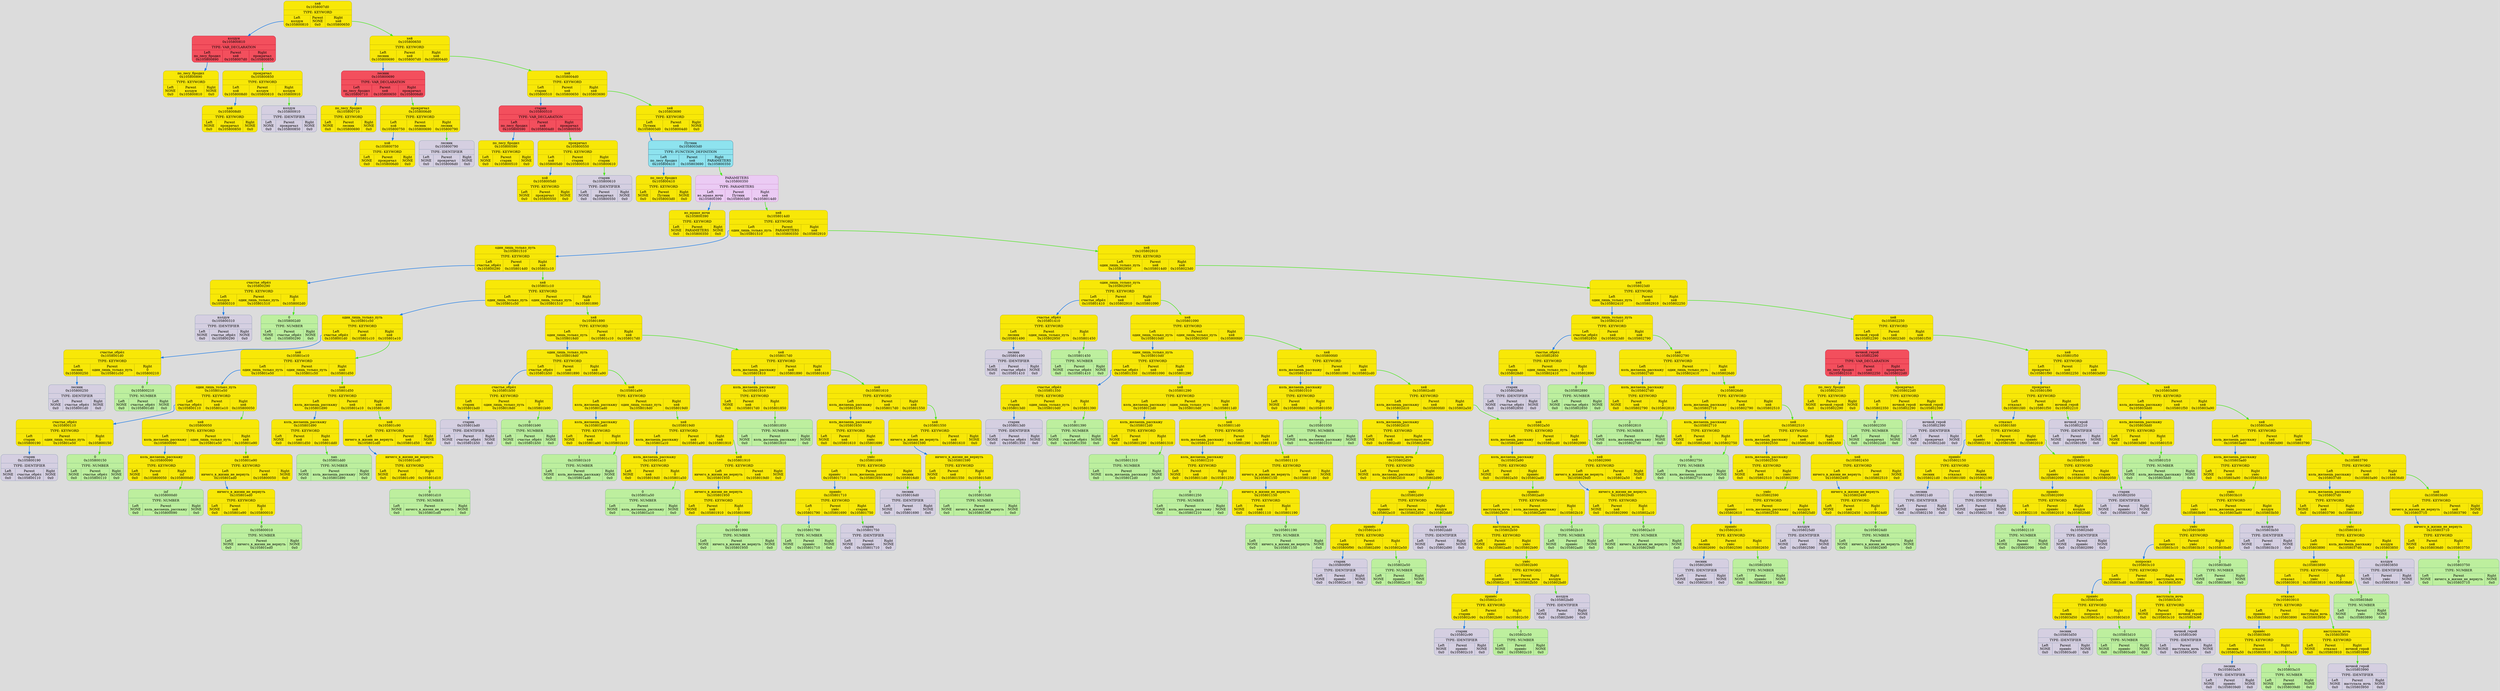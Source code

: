 digraph {
	fontname = "UbuntuMono";
	bgcolor = "#DCDCDC";

	node0x1058007d0 [ shape = Mrecord; style = filled; fillcolor = "#F8E807"; color = "#B6AA05"; fontcolor = "#000000"; label = " { хей\n0x1058007d0 | TYPE: KEYWORD| { <left> Left\nколдун\n0x105800810 | Parent\nNONE\n0x0 | <right> Right\nхей\n0x105800650 } } "; ];
	node0x1058007d0:<left> -> node0x105800810 [ style = "bold"; color = "#187AE8"; label = ""; ];
	node0x105800810 [ shape = Mrecord; style = filled; fillcolor = "#F34F5D"; color = "#BD132F"; fontcolor = "#000000"; label = " { колдун\n0x105800810 | TYPE: VAR_DECLARATION| { <left> Left\nпо_лесу_бродил\n0x105800890 | Parent\nхей\n0x1058007d0 | <right> Right\nпрокричал\n0x105800850 } } "; ];
	node0x105800810:<left> -> node0x105800890 [ style = "bold"; color = "#187AE8"; label = ""; ];
	node0x105800890 [ shape = Mrecord; style = filled; fillcolor = "#F8E807"; color = "#B6AA05"; fontcolor = "#000000"; label = " { по_лесу_бродил\n0x105800890 | TYPE: KEYWORD| { <left> Left\nNONE\n0x0 | Parent\nколдун\n0x105800810 | <right> Right\nNONE\n0x0 } } "; ];
	node0x105800850 [ shape = Mrecord; style = filled; fillcolor = "#F8E807"; color = "#B6AA05"; fontcolor = "#000000"; label = " { прокричал\n0x105800850 | TYPE: KEYWORD| { <left> Left\nхой\n0x1058008d0 | Parent\nколдун\n0x105800810 | <right> Right\nколдун\n0x105800910 } } "; ];
	node0x105800850:<left> -> node0x1058008d0 [ style = "bold"; color = "#187AE8"; label = ""; ];
	node0x1058008d0 [ shape = Mrecord; style = filled; fillcolor = "#F8E807"; color = "#B6AA05"; fontcolor = "#000000"; label = " { хой\n0x1058008d0 | TYPE: KEYWORD| { <left> Left\nNONE\n0x0 | Parent\nпрокричал\n0x105800850 | <right> Right\nNONE\n0x0 } } "; ];
	node0x105800910 [ shape = Mrecord; style = filled; fillcolor = "#D5CFE1"; color = "#8797b2"; fontcolor = "#000000"; label = " { колдун\n0x105800910 | TYPE: IDENTIFIER| { <left> Left\nNONE\n0x0 | Parent\nпрокричал\n0x105800850 | <right> Right\nNONE\n0x0 } } "; ];
	node0x105800850:<right> -> node0x105800910 [ style = "bold"; color = "#48E818"; label = ""; ];
	node0x105800810:<right> -> node0x105800850 [ style = "bold"; color = "#48E818"; label = ""; ];
	node0x105800650 [ shape = Mrecord; style = filled; fillcolor = "#F8E807"; color = "#B6AA05"; fontcolor = "#000000"; label = " { хей\n0x105800650 | TYPE: KEYWORD| { <left> Left\nлесник\n0x105800690 | Parent\nхей\n0x1058007d0 | <right> Right\nхей\n0x1058004d0 } } "; ];
	node0x105800650:<left> -> node0x105800690 [ style = "bold"; color = "#187AE8"; label = ""; ];
	node0x105800690 [ shape = Mrecord; style = filled; fillcolor = "#F34F5D"; color = "#BD132F"; fontcolor = "#000000"; label = " { лесник\n0x105800690 | TYPE: VAR_DECLARATION| { <left> Left\nпо_лесу_бродил\n0x105800710 | Parent\nхей\n0x105800650 | <right> Right\nпрокричал\n0x1058006d0 } } "; ];
	node0x105800690:<left> -> node0x105800710 [ style = "bold"; color = "#187AE8"; label = ""; ];
	node0x105800710 [ shape = Mrecord; style = filled; fillcolor = "#F8E807"; color = "#B6AA05"; fontcolor = "#000000"; label = " { по_лесу_бродил\n0x105800710 | TYPE: KEYWORD| { <left> Left\nNONE\n0x0 | Parent\nлесник\n0x105800690 | <right> Right\nNONE\n0x0 } } "; ];
	node0x1058006d0 [ shape = Mrecord; style = filled; fillcolor = "#F8E807"; color = "#B6AA05"; fontcolor = "#000000"; label = " { прокричал\n0x1058006d0 | TYPE: KEYWORD| { <left> Left\nхой\n0x105800750 | Parent\nлесник\n0x105800690 | <right> Right\nлесник\n0x105800790 } } "; ];
	node0x1058006d0:<left> -> node0x105800750 [ style = "bold"; color = "#187AE8"; label = ""; ];
	node0x105800750 [ shape = Mrecord; style = filled; fillcolor = "#F8E807"; color = "#B6AA05"; fontcolor = "#000000"; label = " { хой\n0x105800750 | TYPE: KEYWORD| { <left> Left\nNONE\n0x0 | Parent\nпрокричал\n0x1058006d0 | <right> Right\nNONE\n0x0 } } "; ];
	node0x105800790 [ shape = Mrecord; style = filled; fillcolor = "#D5CFE1"; color = "#8797b2"; fontcolor = "#000000"; label = " { лесник\n0x105800790 | TYPE: IDENTIFIER| { <left> Left\nNONE\n0x0 | Parent\nпрокричал\n0x1058006d0 | <right> Right\nNONE\n0x0 } } "; ];
	node0x1058006d0:<right> -> node0x105800790 [ style = "bold"; color = "#48E818"; label = ""; ];
	node0x105800690:<right> -> node0x1058006d0 [ style = "bold"; color = "#48E818"; label = ""; ];
	node0x1058004d0 [ shape = Mrecord; style = filled; fillcolor = "#F8E807"; color = "#B6AA05"; fontcolor = "#000000"; label = " { хей\n0x1058004d0 | TYPE: KEYWORD| { <left> Left\nстарик\n0x105800510 | Parent\nхей\n0x105800650 | <right> Right\nхей\n0x105803690 } } "; ];
	node0x1058004d0:<left> -> node0x105800510 [ style = "bold"; color = "#187AE8"; label = ""; ];
	node0x105800510 [ shape = Mrecord; style = filled; fillcolor = "#F34F5D"; color = "#BD132F"; fontcolor = "#000000"; label = " { старик\n0x105800510 | TYPE: VAR_DECLARATION| { <left> Left\nпо_лесу_бродил\n0x105800590 | Parent\nхей\n0x1058004d0 | <right> Right\nпрокричал\n0x105800550 } } "; ];
	node0x105800510:<left> -> node0x105800590 [ style = "bold"; color = "#187AE8"; label = ""; ];
	node0x105800590 [ shape = Mrecord; style = filled; fillcolor = "#F8E807"; color = "#B6AA05"; fontcolor = "#000000"; label = " { по_лесу_бродил\n0x105800590 | TYPE: KEYWORD| { <left> Left\nNONE\n0x0 | Parent\nстарик\n0x105800510 | <right> Right\nNONE\n0x0 } } "; ];
	node0x105800550 [ shape = Mrecord; style = filled; fillcolor = "#F8E807"; color = "#B6AA05"; fontcolor = "#000000"; label = " { прокричал\n0x105800550 | TYPE: KEYWORD| { <left> Left\nхой\n0x1058005d0 | Parent\nстарик\n0x105800510 | <right> Right\nстарик\n0x105800610 } } "; ];
	node0x105800550:<left> -> node0x1058005d0 [ style = "bold"; color = "#187AE8"; label = ""; ];
	node0x1058005d0 [ shape = Mrecord; style = filled; fillcolor = "#F8E807"; color = "#B6AA05"; fontcolor = "#000000"; label = " { хой\n0x1058005d0 | TYPE: KEYWORD| { <left> Left\nNONE\n0x0 | Parent\nпрокричал\n0x105800550 | <right> Right\nNONE\n0x0 } } "; ];
	node0x105800610 [ shape = Mrecord; style = filled; fillcolor = "#D5CFE1"; color = "#8797b2"; fontcolor = "#000000"; label = " { старик\n0x105800610 | TYPE: IDENTIFIER| { <left> Left\nNONE\n0x0 | Parent\nпрокричал\n0x105800550 | <right> Right\nNONE\n0x0 } } "; ];
	node0x105800550:<right> -> node0x105800610 [ style = "bold"; color = "#48E818"; label = ""; ];
	node0x105800510:<right> -> node0x105800550 [ style = "bold"; color = "#48E818"; label = ""; ];
	node0x105803690 [ shape = Mrecord; style = filled; fillcolor = "#F8E807"; color = "#B6AA05"; fontcolor = "#000000"; label = " { хей\n0x105803690 | TYPE: KEYWORD| { <left> Left\nПутник\n0x1058003d0 | Parent\nхей\n0x1058004d0 | <right> Right\nNONE\n0x0 } } "; ];
	node0x105803690:<left> -> node0x1058003d0 [ style = "bold"; color = "#187AE8"; label = ""; ];
	node0x1058003d0 [ shape = Mrecord; style = filled; fillcolor = "#8EE3EF"; color = "#37718E"; fontcolor = "#000000"; label = " { Путник\n0x1058003d0 | TYPE: FUNCTION_DEFINITION| { <left> Left\nпо_лесу_бродил\n0x105800410 | Parent\nхей\n0x105803690 | <right> Right\nPARAMETERS\n0x105800350 } } "; ];
	node0x1058003d0:<left> -> node0x105800410 [ style = "bold"; color = "#187AE8"; label = ""; ];
	node0x105800410 [ shape = Mrecord; style = filled; fillcolor = "#F8E807"; color = "#B6AA05"; fontcolor = "#000000"; label = " { по_лесу_бродил\n0x105800410 | TYPE: KEYWORD| { <left> Left\nNONE\n0x0 | Parent\nПутник\n0x1058003d0 | <right> Right\nNONE\n0x0 } } "; ];
	node0x105800350 [ shape = Mrecord; style = filled; fillcolor = "#EBCBF4"; color = "#C986C3"; fontcolor = "#000000"; label = " { PARAMETERS\n0x105800350 | TYPE: PARAMETERS| { <left> Left\nво_мраке_ночи\n0x105800390 | Parent\nПутник\n0x1058003d0 | <right> Right\nхей\n0x1058014d0 } } "; ];
	node0x105800350:<left> -> node0x105800390 [ style = "bold"; color = "#187AE8"; label = ""; ];
	node0x105800390 [ shape = Mrecord; style = filled; fillcolor = "#F8E807"; color = "#B6AA05"; fontcolor = "#000000"; label = " { во_мраке_ночи\n0x105800390 | TYPE: KEYWORD| { <left> Left\nNONE\n0x0 | Parent\nPARAMETERS\n0x105800350 | <right> Right\nNONE\n0x0 } } "; ];
	node0x1058014d0 [ shape = Mrecord; style = filled; fillcolor = "#F8E807"; color = "#B6AA05"; fontcolor = "#000000"; label = " { хей\n0x1058014d0 | TYPE: KEYWORD| { <left> Left\nодин_лишь_только_путь\n0x105801510 | Parent\nPARAMETERS\n0x105800350 | <right> Right\nхей\n0x105802910 } } "; ];
	node0x1058014d0:<left> -> node0x105801510 [ style = "bold"; color = "#187AE8"; label = ""; ];
	node0x105801510 [ shape = Mrecord; style = filled; fillcolor = "#F8E807"; color = "#B6AA05"; fontcolor = "#000000"; label = " { один_лишь_только_путь\n0x105801510 | TYPE: KEYWORD| { <left> Left\nсчастье_обрёл\n0x105800290 | Parent\nхей\n0x1058014d0 | <right> Right\nхей\n0x105801c10 } } "; ];
	node0x105801510:<left> -> node0x105800290 [ style = "bold"; color = "#187AE8"; label = ""; ];
	node0x105800290 [ shape = Mrecord; style = filled; fillcolor = "#F8E807"; color = "#B6AA05"; fontcolor = "#000000"; label = " { счастье_обрёл\n0x105800290 | TYPE: KEYWORD| { <left> Left\nколдун\n0x105800310 | Parent\nодин_лишь_только_путь\n0x105801510 | <right> Right\n0\n0x1058002d0 } } "; ];
	node0x105800290:<left> -> node0x105800310 [ style = "bold"; color = "#187AE8"; label = ""; ];
	node0x105800310 [ shape = Mrecord; style = filled; fillcolor = "#D5CFE1"; color = "#8797b2"; fontcolor = "#000000"; label = " { колдун\n0x105800310 | TYPE: IDENTIFIER| { <left> Left\nNONE\n0x0 | Parent\nсчастье_обрёл\n0x105800290 | <right> Right\nNONE\n0x0 } } "; ];
	node0x1058002d0 [ shape = Mrecord; style = filled; fillcolor = "#BDEF9E"; color = "#74AF80"; fontcolor = "#000000"; label = " { 0\n0x1058002d0 | TYPE: NUMBER| { <left> Left\nNONE\n0x0 | Parent\nсчастье_обрёл\n0x105800290 | <right> Right\nNONE\n0x0 } } "; ];
	node0x105800290:<right> -> node0x1058002d0 [ style = "bold"; color = "#48E818"; label = ""; ];
	node0x105801c10 [ shape = Mrecord; style = filled; fillcolor = "#F8E807"; color = "#B6AA05"; fontcolor = "#000000"; label = " { хей\n0x105801c10 | TYPE: KEYWORD| { <left> Left\nодин_лишь_только_путь\n0x105801c50 | Parent\nодин_лишь_только_путь\n0x105801510 | <right> Right\nхей\n0x105801890 } } "; ];
	node0x105801c10:<left> -> node0x105801c50 [ style = "bold"; color = "#187AE8"; label = ""; ];
	node0x105801c50 [ shape = Mrecord; style = filled; fillcolor = "#F8E807"; color = "#B6AA05"; fontcolor = "#000000"; label = " { один_лишь_только_путь\n0x105801c50 | TYPE: KEYWORD| { <left> Left\nсчастье_обрёл\n0x1058001d0 | Parent\nхей\n0x105801c10 | <right> Right\nхей\n0x105801e10 } } "; ];
	node0x105801c50:<left> -> node0x1058001d0 [ style = "bold"; color = "#187AE8"; label = ""; ];
	node0x1058001d0 [ shape = Mrecord; style = filled; fillcolor = "#F8E807"; color = "#B6AA05"; fontcolor = "#000000"; label = " { счастье_обрёл\n0x1058001d0 | TYPE: KEYWORD| { <left> Left\nлесник\n0x105800250 | Parent\nодин_лишь_только_путь\n0x105801c50 | <right> Right\n0\n0x105800210 } } "; ];
	node0x1058001d0:<left> -> node0x105800250 [ style = "bold"; color = "#187AE8"; label = ""; ];
	node0x105800250 [ shape = Mrecord; style = filled; fillcolor = "#D5CFE1"; color = "#8797b2"; fontcolor = "#000000"; label = " { лесник\n0x105800250 | TYPE: IDENTIFIER| { <left> Left\nNONE\n0x0 | Parent\nсчастье_обрёл\n0x1058001d0 | <right> Right\nNONE\n0x0 } } "; ];
	node0x105800210 [ shape = Mrecord; style = filled; fillcolor = "#BDEF9E"; color = "#74AF80"; fontcolor = "#000000"; label = " { 0\n0x105800210 | TYPE: NUMBER| { <left> Left\nNONE\n0x0 | Parent\nсчастье_обрёл\n0x1058001d0 | <right> Right\nNONE\n0x0 } } "; ];
	node0x1058001d0:<right> -> node0x105800210 [ style = "bold"; color = "#48E818"; label = ""; ];
	node0x105801e10 [ shape = Mrecord; style = filled; fillcolor = "#F8E807"; color = "#B6AA05"; fontcolor = "#000000"; label = " { хей\n0x105801e10 | TYPE: KEYWORD| { <left> Left\nодин_лишь_только_путь\n0x105801e50 | Parent\nодин_лишь_только_путь\n0x105801c50 | <right> Right\nхей\n0x105801d50 } } "; ];
	node0x105801e10:<left> -> node0x105801e50 [ style = "bold"; color = "#187AE8"; label = ""; ];
	node0x105801e50 [ shape = Mrecord; style = filled; fillcolor = "#F8E807"; color = "#B6AA05"; fontcolor = "#000000"; label = " { один_лишь_только_путь\n0x105801e50 | TYPE: KEYWORD| { <left> Left\nсчастье_обрёл\n0x105800110 | Parent\nхей\n0x105801e10 | <right> Right\nхей\n0x105800050 } } "; ];
	node0x105801e50:<left> -> node0x105800110 [ style = "bold"; color = "#187AE8"; label = ""; ];
	node0x105800110 [ shape = Mrecord; style = filled; fillcolor = "#F8E807"; color = "#B6AA05"; fontcolor = "#000000"; label = " { счастье_обрёл\n0x105800110 | TYPE: KEYWORD| { <left> Left\nстарик\n0x105800190 | Parent\nодин_лишь_только_путь\n0x105801e50 | <right> Right\n0\n0x105800150 } } "; ];
	node0x105800110:<left> -> node0x105800190 [ style = "bold"; color = "#187AE8"; label = ""; ];
	node0x105800190 [ shape = Mrecord; style = filled; fillcolor = "#D5CFE1"; color = "#8797b2"; fontcolor = "#000000"; label = " { старик\n0x105800190 | TYPE: IDENTIFIER| { <left> Left\nNONE\n0x0 | Parent\nсчастье_обрёл\n0x105800110 | <right> Right\nNONE\n0x0 } } "; ];
	node0x105800150 [ shape = Mrecord; style = filled; fillcolor = "#BDEF9E"; color = "#74AF80"; fontcolor = "#000000"; label = " { 0\n0x105800150 | TYPE: NUMBER| { <left> Left\nNONE\n0x0 | Parent\nсчастье_обрёл\n0x105800110 | <right> Right\nNONE\n0x0 } } "; ];
	node0x105800110:<right> -> node0x105800150 [ style = "bold"; color = "#48E818"; label = ""; ];
	node0x105800050 [ shape = Mrecord; style = filled; fillcolor = "#F8E807"; color = "#B6AA05"; fontcolor = "#000000"; label = " { хей\n0x105800050 | TYPE: KEYWORD| { <left> Left\nколь_желаешь_расскажу\n0x105800090 | Parent\nодин_лишь_только_путь\n0x105801e50 | <right> Right\nхей\n0x105801e90 } } "; ];
	node0x105800050:<left> -> node0x105800090 [ style = "bold"; color = "#187AE8"; label = ""; ];
	node0x105800090 [ shape = Mrecord; style = filled; fillcolor = "#F8E807"; color = "#B6AA05"; fontcolor = "#000000"; label = " { коль_желаешь_расскажу\n0x105800090 | TYPE: KEYWORD| { <left> Left\nNONE\n0x0 | Parent\nхей\n0x105800050 | <right> Right\ninf\n0x1058000d0 } } "; ];
	node0x1058000d0 [ shape = Mrecord; style = filled; fillcolor = "#BDEF9E"; color = "#74AF80"; fontcolor = "#000000"; label = " { inf\n0x1058000d0 | TYPE: NUMBER| { <left> Left\nNONE\n0x0 | Parent\nколь_желаешь_расскажу\n0x105800090 | <right> Right\nNONE\n0x0 } } "; ];
	node0x105800090:<right> -> node0x1058000d0 [ style = "bold"; color = "#48E818"; label = ""; ];
	node0x105801e90 [ shape = Mrecord; style = filled; fillcolor = "#F8E807"; color = "#B6AA05"; fontcolor = "#000000"; label = " { хей\n0x105801e90 | TYPE: KEYWORD| { <left> Left\nничего_в_жизни_не_вернуть\n0x105801ed0 | Parent\nхей\n0x105800050 | <right> Right\nNONE\n0x0 } } "; ];
	node0x105801e90:<left> -> node0x105801ed0 [ style = "bold"; color = "#187AE8"; label = ""; ];
	node0x105801ed0 [ shape = Mrecord; style = filled; fillcolor = "#F8E807"; color = "#B6AA05"; fontcolor = "#000000"; label = " { ничего_в_жизни_не_вернуть\n0x105801ed0 | TYPE: KEYWORD| { <left> Left\nNONE\n0x0 | Parent\nхей\n0x105801e90 | <right> Right\n0\n0x105800010 } } "; ];
	node0x105800010 [ shape = Mrecord; style = filled; fillcolor = "#BDEF9E"; color = "#74AF80"; fontcolor = "#000000"; label = " { 0\n0x105800010 | TYPE: NUMBER| { <left> Left\nNONE\n0x0 | Parent\nничего_в_жизни_не_вернуть\n0x105801ed0 | <right> Right\nNONE\n0x0 } } "; ];
	node0x105801ed0:<right> -> node0x105800010 [ style = "bold"; color = "#48E818"; label = ""; ];
	node0x105800050:<right> -> node0x105801e90 [ style = "bold"; color = "#48E818"; label = ""; ];
	node0x105801e50:<right> -> node0x105800050 [ style = "bold"; color = "#48E818"; label = ""; ];
	node0x105801d50 [ shape = Mrecord; style = filled; fillcolor = "#F8E807"; color = "#B6AA05"; fontcolor = "#000000"; label = " { хей\n0x105801d50 | TYPE: KEYWORD| { <left> Left\nколь_желаешь_расскажу\n0x105801d90 | Parent\nхей\n0x105801e10 | <right> Right\nхей\n0x105801c90 } } "; ];
	node0x105801d50:<left> -> node0x105801d90 [ style = "bold"; color = "#187AE8"; label = ""; ];
	node0x105801d90 [ shape = Mrecord; style = filled; fillcolor = "#F8E807"; color = "#B6AA05"; fontcolor = "#000000"; label = " { коль_желаешь_расскажу\n0x105801d90 | TYPE: KEYWORD| { <left> Left\nNONE\n0x0 | Parent\nхей\n0x105801d50 | <right> Right\nnan\n0x105801dd0 } } "; ];
	node0x105801dd0 [ shape = Mrecord; style = filled; fillcolor = "#BDEF9E"; color = "#74AF80"; fontcolor = "#000000"; label = " { nan\n0x105801dd0 | TYPE: NUMBER| { <left> Left\nNONE\n0x0 | Parent\nколь_желаешь_расскажу\n0x105801d90 | <right> Right\nNONE\n0x0 } } "; ];
	node0x105801d90:<right> -> node0x105801dd0 [ style = "bold"; color = "#48E818"; label = ""; ];
	node0x105801c90 [ shape = Mrecord; style = filled; fillcolor = "#F8E807"; color = "#B6AA05"; fontcolor = "#000000"; label = " { хей\n0x105801c90 | TYPE: KEYWORD| { <left> Left\nничего_в_жизни_не_вернуть\n0x105801cd0 | Parent\nхей\n0x105801d50 | <right> Right\nNONE\n0x0 } } "; ];
	node0x105801c90:<left> -> node0x105801cd0 [ style = "bold"; color = "#187AE8"; label = ""; ];
	node0x105801cd0 [ shape = Mrecord; style = filled; fillcolor = "#F8E807"; color = "#B6AA05"; fontcolor = "#000000"; label = " { ничего_в_жизни_не_вернуть\n0x105801cd0 | TYPE: KEYWORD| { <left> Left\nNONE\n0x0 | Parent\nхей\n0x105801c90 | <right> Right\n0\n0x105801d10 } } "; ];
	node0x105801d10 [ shape = Mrecord; style = filled; fillcolor = "#BDEF9E"; color = "#74AF80"; fontcolor = "#000000"; label = " { 0\n0x105801d10 | TYPE: NUMBER| { <left> Left\nNONE\n0x0 | Parent\nничего_в_жизни_не_вернуть\n0x105801cd0 | <right> Right\nNONE\n0x0 } } "; ];
	node0x105801cd0:<right> -> node0x105801d10 [ style = "bold"; color = "#48E818"; label = ""; ];
	node0x105801d50:<right> -> node0x105801c90 [ style = "bold"; color = "#48E818"; label = ""; ];
	node0x105801e10:<right> -> node0x105801d50 [ style = "bold"; color = "#48E818"; label = ""; ];
	node0x105801c50:<right> -> node0x105801e10 [ style = "bold"; color = "#48E818"; label = ""; ];
	node0x105801890 [ shape = Mrecord; style = filled; fillcolor = "#F8E807"; color = "#B6AA05"; fontcolor = "#000000"; label = " { хей\n0x105801890 | TYPE: KEYWORD| { <left> Left\nодин_лишь_только_путь\n0x1058018d0 | Parent\nхей\n0x105801c10 | <right> Right\nхей\n0x1058017d0 } } "; ];
	node0x105801890:<left> -> node0x1058018d0 [ style = "bold"; color = "#187AE8"; label = ""; ];
	node0x1058018d0 [ shape = Mrecord; style = filled; fillcolor = "#F8E807"; color = "#B6AA05"; fontcolor = "#000000"; label = " { один_лишь_только_путь\n0x1058018d0 | TYPE: KEYWORD| { <left> Left\nсчастье_обрёл\n0x105801b50 | Parent\nхей\n0x105801890 | <right> Right\nхей\n0x105801a90 } } "; ];
	node0x1058018d0:<left> -> node0x105801b50 [ style = "bold"; color = "#187AE8"; label = ""; ];
	node0x105801b50 [ shape = Mrecord; style = filled; fillcolor = "#F8E807"; color = "#B6AA05"; fontcolor = "#000000"; label = " { счастье_обрёл\n0x105801b50 | TYPE: KEYWORD| { <left> Left\nстарик\n0x105801bd0 | Parent\nодин_лишь_только_путь\n0x1058018d0 | <right> Right\n0\n0x105801b90 } } "; ];
	node0x105801b50:<left> -> node0x105801bd0 [ style = "bold"; color = "#187AE8"; label = ""; ];
	node0x105801bd0 [ shape = Mrecord; style = filled; fillcolor = "#D5CFE1"; color = "#8797b2"; fontcolor = "#000000"; label = " { старик\n0x105801bd0 | TYPE: IDENTIFIER| { <left> Left\nNONE\n0x0 | Parent\nсчастье_обрёл\n0x105801b50 | <right> Right\nNONE\n0x0 } } "; ];
	node0x105801b90 [ shape = Mrecord; style = filled; fillcolor = "#BDEF9E"; color = "#74AF80"; fontcolor = "#000000"; label = " { 0\n0x105801b90 | TYPE: NUMBER| { <left> Left\nNONE\n0x0 | Parent\nсчастье_обрёл\n0x105801b50 | <right> Right\nNONE\n0x0 } } "; ];
	node0x105801b50:<right> -> node0x105801b90 [ style = "bold"; color = "#48E818"; label = ""; ];
	node0x105801a90 [ shape = Mrecord; style = filled; fillcolor = "#F8E807"; color = "#B6AA05"; fontcolor = "#000000"; label = " { хей\n0x105801a90 | TYPE: KEYWORD| { <left> Left\nколь_желаешь_расскажу\n0x105801ad0 | Parent\nодин_лишь_только_путь\n0x1058018d0 | <right> Right\nхей\n0x1058019d0 } } "; ];
	node0x105801a90:<left> -> node0x105801ad0 [ style = "bold"; color = "#187AE8"; label = ""; ];
	node0x105801ad0 [ shape = Mrecord; style = filled; fillcolor = "#F8E807"; color = "#B6AA05"; fontcolor = "#000000"; label = " { коль_желаешь_расскажу\n0x105801ad0 | TYPE: KEYWORD| { <left> Left\nNONE\n0x0 | Parent\nхей\n0x105801a90 | <right> Right\n1\n0x105801b10 } } "; ];
	node0x105801b10 [ shape = Mrecord; style = filled; fillcolor = "#BDEF9E"; color = "#74AF80"; fontcolor = "#000000"; label = " { 1\n0x105801b10 | TYPE: NUMBER| { <left> Left\nNONE\n0x0 | Parent\nколь_желаешь_расскажу\n0x105801ad0 | <right> Right\nNONE\n0x0 } } "; ];
	node0x105801ad0:<right> -> node0x105801b10 [ style = "bold"; color = "#48E818"; label = ""; ];
	node0x1058019d0 [ shape = Mrecord; style = filled; fillcolor = "#F8E807"; color = "#B6AA05"; fontcolor = "#000000"; label = " { хей\n0x1058019d0 | TYPE: KEYWORD| { <left> Left\nколь_желаешь_расскажу\n0x105801a10 | Parent\nхей\n0x105801a90 | <right> Right\nхей\n0x105801910 } } "; ];
	node0x1058019d0:<left> -> node0x105801a10 [ style = "bold"; color = "#187AE8"; label = ""; ];
	node0x105801a10 [ shape = Mrecord; style = filled; fillcolor = "#F8E807"; color = "#B6AA05"; fontcolor = "#000000"; label = " { коль_желаешь_расскажу\n0x105801a10 | TYPE: KEYWORD| { <left> Left\nNONE\n0x0 | Parent\nхей\n0x1058019d0 | <right> Right\n0\n0x105801a50 } } "; ];
	node0x105801a50 [ shape = Mrecord; style = filled; fillcolor = "#BDEF9E"; color = "#74AF80"; fontcolor = "#000000"; label = " { 0\n0x105801a50 | TYPE: NUMBER| { <left> Left\nNONE\n0x0 | Parent\nколь_желаешь_расскажу\n0x105801a10 | <right> Right\nNONE\n0x0 } } "; ];
	node0x105801a10:<right> -> node0x105801a50 [ style = "bold"; color = "#48E818"; label = ""; ];
	node0x105801910 [ shape = Mrecord; style = filled; fillcolor = "#F8E807"; color = "#B6AA05"; fontcolor = "#000000"; label = " { хей\n0x105801910 | TYPE: KEYWORD| { <left> Left\nничего_в_жизни_не_вернуть\n0x105801950 | Parent\nхей\n0x1058019d0 | <right> Right\nNONE\n0x0 } } "; ];
	node0x105801910:<left> -> node0x105801950 [ style = "bold"; color = "#187AE8"; label = ""; ];
	node0x105801950 [ shape = Mrecord; style = filled; fillcolor = "#F8E807"; color = "#B6AA05"; fontcolor = "#000000"; label = " { ничего_в_жизни_не_вернуть\n0x105801950 | TYPE: KEYWORD| { <left> Left\nNONE\n0x0 | Parent\nхей\n0x105801910 | <right> Right\n0\n0x105801990 } } "; ];
	node0x105801990 [ shape = Mrecord; style = filled; fillcolor = "#BDEF9E"; color = "#74AF80"; fontcolor = "#000000"; label = " { 0\n0x105801990 | TYPE: NUMBER| { <left> Left\nNONE\n0x0 | Parent\nничего_в_жизни_не_вернуть\n0x105801950 | <right> Right\nNONE\n0x0 } } "; ];
	node0x105801950:<right> -> node0x105801990 [ style = "bold"; color = "#48E818"; label = ""; ];
	node0x1058019d0:<right> -> node0x105801910 [ style = "bold"; color = "#48E818"; label = ""; ];
	node0x105801a90:<right> -> node0x1058019d0 [ style = "bold"; color = "#48E818"; label = ""; ];
	node0x1058018d0:<right> -> node0x105801a90 [ style = "bold"; color = "#48E818"; label = ""; ];
	node0x1058017d0 [ shape = Mrecord; style = filled; fillcolor = "#F8E807"; color = "#B6AA05"; fontcolor = "#000000"; label = " { хей\n0x1058017d0 | TYPE: KEYWORD| { <left> Left\nколь_желаешь_расскажу\n0x105801810 | Parent\nхей\n0x105801890 | <right> Right\nхей\n0x105801610 } } "; ];
	node0x1058017d0:<left> -> node0x105801810 [ style = "bold"; color = "#187AE8"; label = ""; ];
	node0x105801810 [ shape = Mrecord; style = filled; fillcolor = "#F8E807"; color = "#B6AA05"; fontcolor = "#000000"; label = " { коль_желаешь_расскажу\n0x105801810 | TYPE: KEYWORD| { <left> Left\nNONE\n0x0 | Parent\nхей\n0x1058017d0 | <right> Right\n1\n0x105801850 } } "; ];
	node0x105801850 [ shape = Mrecord; style = filled; fillcolor = "#BDEF9E"; color = "#74AF80"; fontcolor = "#000000"; label = " { 1\n0x105801850 | TYPE: NUMBER| { <left> Left\nNONE\n0x0 | Parent\nколь_желаешь_расскажу\n0x105801810 | <right> Right\nNONE\n0x0 } } "; ];
	node0x105801810:<right> -> node0x105801850 [ style = "bold"; color = "#48E818"; label = ""; ];
	node0x105801610 [ shape = Mrecord; style = filled; fillcolor = "#F8E807"; color = "#B6AA05"; fontcolor = "#000000"; label = " { хей\n0x105801610 | TYPE: KEYWORD| { <left> Left\nколь_желаешь_расскажу\n0x105801650 | Parent\nхей\n0x1058017d0 | <right> Right\nхей\n0x105801550 } } "; ];
	node0x105801610:<left> -> node0x105801650 [ style = "bold"; color = "#187AE8"; label = ""; ];
	node0x105801650 [ shape = Mrecord; style = filled; fillcolor = "#F8E807"; color = "#B6AA05"; fontcolor = "#000000"; label = " { коль_желаешь_расскажу\n0x105801650 | TYPE: KEYWORD| { <left> Left\nNONE\n0x0 | Parent\nхей\n0x105801610 | <right> Right\nунёс\n0x105801690 } } "; ];
	node0x105801690 [ shape = Mrecord; style = filled; fillcolor = "#F8E807"; color = "#B6AA05"; fontcolor = "#000000"; label = " { унёс\n0x105801690 | TYPE: KEYWORD| { <left> Left\nпринёс\n0x105801710 | Parent\nколь_желаешь_расскажу\n0x105801650 | <right> Right\nлесник\n0x1058016d0 } } "; ];
	node0x105801690:<left> -> node0x105801710 [ style = "bold"; color = "#187AE8"; label = ""; ];
	node0x105801710 [ shape = Mrecord; style = filled; fillcolor = "#F8E807"; color = "#B6AA05"; fontcolor = "#000000"; label = " { принёс\n0x105801710 | TYPE: KEYWORD| { <left> Left\n-1\n0x105801790 | Parent\nунёс\n0x105801690 | <right> Right\nстарик\n0x105801750 } } "; ];
	node0x105801710:<left> -> node0x105801790 [ style = "bold"; color = "#187AE8"; label = ""; ];
	node0x105801790 [ shape = Mrecord; style = filled; fillcolor = "#BDEF9E"; color = "#74AF80"; fontcolor = "#000000"; label = " { -1\n0x105801790 | TYPE: NUMBER| { <left> Left\nNONE\n0x0 | Parent\nпринёс\n0x105801710 | <right> Right\nNONE\n0x0 } } "; ];
	node0x105801750 [ shape = Mrecord; style = filled; fillcolor = "#D5CFE1"; color = "#8797b2"; fontcolor = "#000000"; label = " { старик\n0x105801750 | TYPE: IDENTIFIER| { <left> Left\nNONE\n0x0 | Parent\nпринёс\n0x105801710 | <right> Right\nNONE\n0x0 } } "; ];
	node0x105801710:<right> -> node0x105801750 [ style = "bold"; color = "#48E818"; label = ""; ];
	node0x1058016d0 [ shape = Mrecord; style = filled; fillcolor = "#D5CFE1"; color = "#8797b2"; fontcolor = "#000000"; label = " { лесник\n0x1058016d0 | TYPE: IDENTIFIER| { <left> Left\nNONE\n0x0 | Parent\nунёс\n0x105801690 | <right> Right\nNONE\n0x0 } } "; ];
	node0x105801690:<right> -> node0x1058016d0 [ style = "bold"; color = "#48E818"; label = ""; ];
	node0x105801650:<right> -> node0x105801690 [ style = "bold"; color = "#48E818"; label = ""; ];
	node0x105801550 [ shape = Mrecord; style = filled; fillcolor = "#F8E807"; color = "#B6AA05"; fontcolor = "#000000"; label = " { хей\n0x105801550 | TYPE: KEYWORD| { <left> Left\nничего_в_жизни_не_вернуть\n0x105801590 | Parent\nхей\n0x105801610 | <right> Right\nNONE\n0x0 } } "; ];
	node0x105801550:<left> -> node0x105801590 [ style = "bold"; color = "#187AE8"; label = ""; ];
	node0x105801590 [ shape = Mrecord; style = filled; fillcolor = "#F8E807"; color = "#B6AA05"; fontcolor = "#000000"; label = " { ничего_в_жизни_не_вернуть\n0x105801590 | TYPE: KEYWORD| { <left> Left\nNONE\n0x0 | Parent\nхей\n0x105801550 | <right> Right\n0\n0x1058015d0 } } "; ];
	node0x1058015d0 [ shape = Mrecord; style = filled; fillcolor = "#BDEF9E"; color = "#74AF80"; fontcolor = "#000000"; label = " { 0\n0x1058015d0 | TYPE: NUMBER| { <left> Left\nNONE\n0x0 | Parent\nничего_в_жизни_не_вернуть\n0x105801590 | <right> Right\nNONE\n0x0 } } "; ];
	node0x105801590:<right> -> node0x1058015d0 [ style = "bold"; color = "#48E818"; label = ""; ];
	node0x105801610:<right> -> node0x105801550 [ style = "bold"; color = "#48E818"; label = ""; ];
	node0x1058017d0:<right> -> node0x105801610 [ style = "bold"; color = "#48E818"; label = ""; ];
	node0x105801890:<right> -> node0x1058017d0 [ style = "bold"; color = "#48E818"; label = ""; ];
	node0x105801c10:<right> -> node0x105801890 [ style = "bold"; color = "#48E818"; label = ""; ];
	node0x105801510:<right> -> node0x105801c10 [ style = "bold"; color = "#48E818"; label = ""; ];
	node0x105802910 [ shape = Mrecord; style = filled; fillcolor = "#F8E807"; color = "#B6AA05"; fontcolor = "#000000"; label = " { хей\n0x105802910 | TYPE: KEYWORD| { <left> Left\nодин_лишь_только_путь\n0x105802950 | Parent\nхей\n0x1058014d0 | <right> Right\nхей\n0x1058023d0 } } "; ];
	node0x105802910:<left> -> node0x105802950 [ style = "bold"; color = "#187AE8"; label = ""; ];
	node0x105802950 [ shape = Mrecord; style = filled; fillcolor = "#F8E807"; color = "#B6AA05"; fontcolor = "#000000"; label = " { один_лишь_только_путь\n0x105802950 | TYPE: KEYWORD| { <left> Left\nсчастье_обрёл\n0x105801410 | Parent\nхей\n0x105802910 | <right> Right\nхей\n0x105801090 } } "; ];
	node0x105802950:<left> -> node0x105801410 [ style = "bold"; color = "#187AE8"; label = ""; ];
	node0x105801410 [ shape = Mrecord; style = filled; fillcolor = "#F8E807"; color = "#B6AA05"; fontcolor = "#000000"; label = " { счастье_обрёл\n0x105801410 | TYPE: KEYWORD| { <left> Left\nлесник\n0x105801490 | Parent\nодин_лишь_только_путь\n0x105802950 | <right> Right\n0\n0x105801450 } } "; ];
	node0x105801410:<left> -> node0x105801490 [ style = "bold"; color = "#187AE8"; label = ""; ];
	node0x105801490 [ shape = Mrecord; style = filled; fillcolor = "#D5CFE1"; color = "#8797b2"; fontcolor = "#000000"; label = " { лесник\n0x105801490 | TYPE: IDENTIFIER| { <left> Left\nNONE\n0x0 | Parent\nсчастье_обрёл\n0x105801410 | <right> Right\nNONE\n0x0 } } "; ];
	node0x105801450 [ shape = Mrecord; style = filled; fillcolor = "#BDEF9E"; color = "#74AF80"; fontcolor = "#000000"; label = " { 0\n0x105801450 | TYPE: NUMBER| { <left> Left\nNONE\n0x0 | Parent\nсчастье_обрёл\n0x105801410 | <right> Right\nNONE\n0x0 } } "; ];
	node0x105801410:<right> -> node0x105801450 [ style = "bold"; color = "#48E818"; label = ""; ];
	node0x105801090 [ shape = Mrecord; style = filled; fillcolor = "#F8E807"; color = "#B6AA05"; fontcolor = "#000000"; label = " { хей\n0x105801090 | TYPE: KEYWORD| { <left> Left\nодин_лишь_только_путь\n0x1058010d0 | Parent\nодин_лишь_только_путь\n0x105802950 | <right> Right\nхей\n0x105800fd0 } } "; ];
	node0x105801090:<left> -> node0x1058010d0 [ style = "bold"; color = "#187AE8"; label = ""; ];
	node0x1058010d0 [ shape = Mrecord; style = filled; fillcolor = "#F8E807"; color = "#B6AA05"; fontcolor = "#000000"; label = " { один_лишь_только_путь\n0x1058010d0 | TYPE: KEYWORD| { <left> Left\nсчастье_обрёл\n0x105801350 | Parent\nхей\n0x105801090 | <right> Right\nхей\n0x105801290 } } "; ];
	node0x1058010d0:<left> -> node0x105801350 [ style = "bold"; color = "#187AE8"; label = ""; ];
	node0x105801350 [ shape = Mrecord; style = filled; fillcolor = "#F8E807"; color = "#B6AA05"; fontcolor = "#000000"; label = " { счастье_обрёл\n0x105801350 | TYPE: KEYWORD| { <left> Left\nстарик\n0x1058013d0 | Parent\nодин_лишь_только_путь\n0x1058010d0 | <right> Right\n0\n0x105801390 } } "; ];
	node0x105801350:<left> -> node0x1058013d0 [ style = "bold"; color = "#187AE8"; label = ""; ];
	node0x1058013d0 [ shape = Mrecord; style = filled; fillcolor = "#D5CFE1"; color = "#8797b2"; fontcolor = "#000000"; label = " { старик\n0x1058013d0 | TYPE: IDENTIFIER| { <left> Left\nNONE\n0x0 | Parent\nсчастье_обрёл\n0x105801350 | <right> Right\nNONE\n0x0 } } "; ];
	node0x105801390 [ shape = Mrecord; style = filled; fillcolor = "#BDEF9E"; color = "#74AF80"; fontcolor = "#000000"; label = " { 0\n0x105801390 | TYPE: NUMBER| { <left> Left\nNONE\n0x0 | Parent\nсчастье_обрёл\n0x105801350 | <right> Right\nNONE\n0x0 } } "; ];
	node0x105801350:<right> -> node0x105801390 [ style = "bold"; color = "#48E818"; label = ""; ];
	node0x105801290 [ shape = Mrecord; style = filled; fillcolor = "#F8E807"; color = "#B6AA05"; fontcolor = "#000000"; label = " { хей\n0x105801290 | TYPE: KEYWORD| { <left> Left\nколь_желаешь_расскажу\n0x1058012d0 | Parent\nодин_лишь_только_путь\n0x1058010d0 | <right> Right\nхей\n0x1058011d0 } } "; ];
	node0x105801290:<left> -> node0x1058012d0 [ style = "bold"; color = "#187AE8"; label = ""; ];
	node0x1058012d0 [ shape = Mrecord; style = filled; fillcolor = "#F8E807"; color = "#B6AA05"; fontcolor = "#000000"; label = " { коль_желаешь_расскажу\n0x1058012d0 | TYPE: KEYWORD| { <left> Left\nNONE\n0x0 | Parent\nхей\n0x105801290 | <right> Right\n1\n0x105801310 } } "; ];
	node0x105801310 [ shape = Mrecord; style = filled; fillcolor = "#BDEF9E"; color = "#74AF80"; fontcolor = "#000000"; label = " { 1\n0x105801310 | TYPE: NUMBER| { <left> Left\nNONE\n0x0 | Parent\nколь_желаешь_расскажу\n0x1058012d0 | <right> Right\nNONE\n0x0 } } "; ];
	node0x1058012d0:<right> -> node0x105801310 [ style = "bold"; color = "#48E818"; label = ""; ];
	node0x1058011d0 [ shape = Mrecord; style = filled; fillcolor = "#F8E807"; color = "#B6AA05"; fontcolor = "#000000"; label = " { хей\n0x1058011d0 | TYPE: KEYWORD| { <left> Left\nколь_желаешь_расскажу\n0x105801210 | Parent\nхей\n0x105801290 | <right> Right\nхей\n0x105801110 } } "; ];
	node0x1058011d0:<left> -> node0x105801210 [ style = "bold"; color = "#187AE8"; label = ""; ];
	node0x105801210 [ shape = Mrecord; style = filled; fillcolor = "#F8E807"; color = "#B6AA05"; fontcolor = "#000000"; label = " { коль_желаешь_расскажу\n0x105801210 | TYPE: KEYWORD| { <left> Left\nNONE\n0x0 | Parent\nхей\n0x1058011d0 | <right> Right\n0\n0x105801250 } } "; ];
	node0x105801250 [ shape = Mrecord; style = filled; fillcolor = "#BDEF9E"; color = "#74AF80"; fontcolor = "#000000"; label = " { 0\n0x105801250 | TYPE: NUMBER| { <left> Left\nNONE\n0x0 | Parent\nколь_желаешь_расскажу\n0x105801210 | <right> Right\nNONE\n0x0 } } "; ];
	node0x105801210:<right> -> node0x105801250 [ style = "bold"; color = "#48E818"; label = ""; ];
	node0x105801110 [ shape = Mrecord; style = filled; fillcolor = "#F8E807"; color = "#B6AA05"; fontcolor = "#000000"; label = " { хей\n0x105801110 | TYPE: KEYWORD| { <left> Left\nничего_в_жизни_не_вернуть\n0x105801150 | Parent\nхей\n0x1058011d0 | <right> Right\nNONE\n0x0 } } "; ];
	node0x105801110:<left> -> node0x105801150 [ style = "bold"; color = "#187AE8"; label = ""; ];
	node0x105801150 [ shape = Mrecord; style = filled; fillcolor = "#F8E807"; color = "#B6AA05"; fontcolor = "#000000"; label = " { ничего_в_жизни_не_вернуть\n0x105801150 | TYPE: KEYWORD| { <left> Left\nNONE\n0x0 | Parent\nхей\n0x105801110 | <right> Right\n0\n0x105801190 } } "; ];
	node0x105801190 [ shape = Mrecord; style = filled; fillcolor = "#BDEF9E"; color = "#74AF80"; fontcolor = "#000000"; label = " { 0\n0x105801190 | TYPE: NUMBER| { <left> Left\nNONE\n0x0 | Parent\nничего_в_жизни_не_вернуть\n0x105801150 | <right> Right\nNONE\n0x0 } } "; ];
	node0x105801150:<right> -> node0x105801190 [ style = "bold"; color = "#48E818"; label = ""; ];
	node0x1058011d0:<right> -> node0x105801110 [ style = "bold"; color = "#48E818"; label = ""; ];
	node0x105801290:<right> -> node0x1058011d0 [ style = "bold"; color = "#48E818"; label = ""; ];
	node0x1058010d0:<right> -> node0x105801290 [ style = "bold"; color = "#48E818"; label = ""; ];
	node0x105800fd0 [ shape = Mrecord; style = filled; fillcolor = "#F8E807"; color = "#B6AA05"; fontcolor = "#000000"; label = " { хей\n0x105800fd0 | TYPE: KEYWORD| { <left> Left\nколь_желаешь_расскажу\n0x105801010 | Parent\nхей\n0x105801090 | <right> Right\nхей\n0x105802cd0 } } "; ];
	node0x105800fd0:<left> -> node0x105801010 [ style = "bold"; color = "#187AE8"; label = ""; ];
	node0x105801010 [ shape = Mrecord; style = filled; fillcolor = "#F8E807"; color = "#B6AA05"; fontcolor = "#000000"; label = " { коль_желаешь_расскажу\n0x105801010 | TYPE: KEYWORD| { <left> Left\nNONE\n0x0 | Parent\nхей\n0x105800fd0 | <right> Right\n2\n0x105801050 } } "; ];
	node0x105801050 [ shape = Mrecord; style = filled; fillcolor = "#BDEF9E"; color = "#74AF80"; fontcolor = "#000000"; label = " { 2\n0x105801050 | TYPE: NUMBER| { <left> Left\nNONE\n0x0 | Parent\nколь_желаешь_расскажу\n0x105801010 | <right> Right\nNONE\n0x0 } } "; ];
	node0x105801010:<right> -> node0x105801050 [ style = "bold"; color = "#48E818"; label = ""; ];
	node0x105802cd0 [ shape = Mrecord; style = filled; fillcolor = "#F8E807"; color = "#B6AA05"; fontcolor = "#000000"; label = " { хей\n0x105802cd0 | TYPE: KEYWORD| { <left> Left\nколь_желаешь_расскажу\n0x105802d10 | Parent\nхей\n0x105800fd0 | <right> Right\nхей\n0x105802a50 } } "; ];
	node0x105802cd0:<left> -> node0x105802d10 [ style = "bold"; color = "#187AE8"; label = ""; ];
	node0x105802d10 [ shape = Mrecord; style = filled; fillcolor = "#F8E807"; color = "#B6AA05"; fontcolor = "#000000"; label = " { коль_желаешь_расскажу\n0x105802d10 | TYPE: KEYWORD| { <left> Left\nNONE\n0x0 | Parent\nхей\n0x105802cd0 | <right> Right\nнаступала_ночь\n0x105802d50 } } "; ];
	node0x105802d50 [ shape = Mrecord; style = filled; fillcolor = "#F8E807"; color = "#B6AA05"; fontcolor = "#000000"; label = " { наступала_ночь\n0x105802d50 | TYPE: KEYWORD| { <left> Left\nNONE\n0x0 | Parent\nколь_желаешь_расскажу\n0x105802d10 | <right> Right\nунёс\n0x105802d90 } } "; ];
	node0x105802d90 [ shape = Mrecord; style = filled; fillcolor = "#F8E807"; color = "#B6AA05"; fontcolor = "#000000"; label = " { унёс\n0x105802d90 | TYPE: KEYWORD| { <left> Left\nпринёс\n0x105802e10 | Parent\nнаступала_ночь\n0x105802d50 | <right> Right\nколдун\n0x105802dd0 } } "; ];
	node0x105802d90:<left> -> node0x105802e10 [ style = "bold"; color = "#187AE8"; label = ""; ];
	node0x105802e10 [ shape = Mrecord; style = filled; fillcolor = "#F8E807"; color = "#B6AA05"; fontcolor = "#000000"; label = " { принёс\n0x105802e10 | TYPE: KEYWORD| { <left> Left\nстарик\n0x105800f90 | Parent\nунёс\n0x105802d90 | <right> Right\n-1\n0x105802e50 } } "; ];
	node0x105802e10:<left> -> node0x105800f90 [ style = "bold"; color = "#187AE8"; label = ""; ];
	node0x105800f90 [ shape = Mrecord; style = filled; fillcolor = "#D5CFE1"; color = "#8797b2"; fontcolor = "#000000"; label = " { старик\n0x105800f90 | TYPE: IDENTIFIER| { <left> Left\nNONE\n0x0 | Parent\nпринёс\n0x105802e10 | <right> Right\nNONE\n0x0 } } "; ];
	node0x105802e50 [ shape = Mrecord; style = filled; fillcolor = "#BDEF9E"; color = "#74AF80"; fontcolor = "#000000"; label = " { -1\n0x105802e50 | TYPE: NUMBER| { <left> Left\nNONE\n0x0 | Parent\nпринёс\n0x105802e10 | <right> Right\nNONE\n0x0 } } "; ];
	node0x105802e10:<right> -> node0x105802e50 [ style = "bold"; color = "#48E818"; label = ""; ];
	node0x105802dd0 [ shape = Mrecord; style = filled; fillcolor = "#D5CFE1"; color = "#8797b2"; fontcolor = "#000000"; label = " { колдун\n0x105802dd0 | TYPE: IDENTIFIER| { <left> Left\nNONE\n0x0 | Parent\nунёс\n0x105802d90 | <right> Right\nNONE\n0x0 } } "; ];
	node0x105802d90:<right> -> node0x105802dd0 [ style = "bold"; color = "#48E818"; label = ""; ];
	node0x105802d50:<right> -> node0x105802d90 [ style = "bold"; color = "#48E818"; label = ""; ];
	node0x105802d10:<right> -> node0x105802d50 [ style = "bold"; color = "#48E818"; label = ""; ];
	node0x105802a50 [ shape = Mrecord; style = filled; fillcolor = "#F8E807"; color = "#B6AA05"; fontcolor = "#000000"; label = " { хей\n0x105802a50 | TYPE: KEYWORD| { <left> Left\nколь_желаешь_расскажу\n0x105802a90 | Parent\nхей\n0x105802cd0 | <right> Right\nхей\n0x105802990 } } "; ];
	node0x105802a50:<left> -> node0x105802a90 [ style = "bold"; color = "#187AE8"; label = ""; ];
	node0x105802a90 [ shape = Mrecord; style = filled; fillcolor = "#F8E807"; color = "#B6AA05"; fontcolor = "#000000"; label = " { коль_желаешь_расскажу\n0x105802a90 | TYPE: KEYWORD| { <left> Left\nNONE\n0x0 | Parent\nхей\n0x105802a50 | <right> Right\nпринёс\n0x105802ad0 } } "; ];
	node0x105802ad0 [ shape = Mrecord; style = filled; fillcolor = "#F8E807"; color = "#B6AA05"; fontcolor = "#000000"; label = " { принёс\n0x105802ad0 | TYPE: KEYWORD| { <left> Left\nнаступала_ночь\n0x105802b50 | Parent\nколь_желаешь_расскажу\n0x105802a90 | <right> Right\n-1\n0x105802b10 } } "; ];
	node0x105802ad0:<left> -> node0x105802b50 [ style = "bold"; color = "#187AE8"; label = ""; ];
	node0x105802b50 [ shape = Mrecord; style = filled; fillcolor = "#F8E807"; color = "#B6AA05"; fontcolor = "#000000"; label = " { наступала_ночь\n0x105802b50 | TYPE: KEYWORD| { <left> Left\nNONE\n0x0 | Parent\nпринёс\n0x105802ad0 | <right> Right\nунёс\n0x105802b90 } } "; ];
	node0x105802b90 [ shape = Mrecord; style = filled; fillcolor = "#F8E807"; color = "#B6AA05"; fontcolor = "#000000"; label = " { унёс\n0x105802b90 | TYPE: KEYWORD| { <left> Left\nпринёс\n0x105802c10 | Parent\nнаступала_ночь\n0x105802b50 | <right> Right\nколдун\n0x105802bd0 } } "; ];
	node0x105802b90:<left> -> node0x105802c10 [ style = "bold"; color = "#187AE8"; label = ""; ];
	node0x105802c10 [ shape = Mrecord; style = filled; fillcolor = "#F8E807"; color = "#B6AA05"; fontcolor = "#000000"; label = " { принёс\n0x105802c10 | TYPE: KEYWORD| { <left> Left\nстарик\n0x105802c90 | Parent\nунёс\n0x105802b90 | <right> Right\n-1\n0x105802c50 } } "; ];
	node0x105802c10:<left> -> node0x105802c90 [ style = "bold"; color = "#187AE8"; label = ""; ];
	node0x105802c90 [ shape = Mrecord; style = filled; fillcolor = "#D5CFE1"; color = "#8797b2"; fontcolor = "#000000"; label = " { старик\n0x105802c90 | TYPE: IDENTIFIER| { <left> Left\nNONE\n0x0 | Parent\nпринёс\n0x105802c10 | <right> Right\nNONE\n0x0 } } "; ];
	node0x105802c50 [ shape = Mrecord; style = filled; fillcolor = "#BDEF9E"; color = "#74AF80"; fontcolor = "#000000"; label = " { -1\n0x105802c50 | TYPE: NUMBER| { <left> Left\nNONE\n0x0 | Parent\nпринёс\n0x105802c10 | <right> Right\nNONE\n0x0 } } "; ];
	node0x105802c10:<right> -> node0x105802c50 [ style = "bold"; color = "#48E818"; label = ""; ];
	node0x105802bd0 [ shape = Mrecord; style = filled; fillcolor = "#D5CFE1"; color = "#8797b2"; fontcolor = "#000000"; label = " { колдун\n0x105802bd0 | TYPE: IDENTIFIER| { <left> Left\nNONE\n0x0 | Parent\nунёс\n0x105802b90 | <right> Right\nNONE\n0x0 } } "; ];
	node0x105802b90:<right> -> node0x105802bd0 [ style = "bold"; color = "#48E818"; label = ""; ];
	node0x105802b50:<right> -> node0x105802b90 [ style = "bold"; color = "#48E818"; label = ""; ];
	node0x105802b10 [ shape = Mrecord; style = filled; fillcolor = "#BDEF9E"; color = "#74AF80"; fontcolor = "#000000"; label = " { -1\n0x105802b10 | TYPE: NUMBER| { <left> Left\nNONE\n0x0 | Parent\nпринёс\n0x105802ad0 | <right> Right\nNONE\n0x0 } } "; ];
	node0x105802ad0:<right> -> node0x105802b10 [ style = "bold"; color = "#48E818"; label = ""; ];
	node0x105802a90:<right> -> node0x105802ad0 [ style = "bold"; color = "#48E818"; label = ""; ];
	node0x105802990 [ shape = Mrecord; style = filled; fillcolor = "#F8E807"; color = "#B6AA05"; fontcolor = "#000000"; label = " { хей\n0x105802990 | TYPE: KEYWORD| { <left> Left\nничего_в_жизни_не_вернуть\n0x1058029d0 | Parent\nхей\n0x105802a50 | <right> Right\nNONE\n0x0 } } "; ];
	node0x105802990:<left> -> node0x1058029d0 [ style = "bold"; color = "#187AE8"; label = ""; ];
	node0x1058029d0 [ shape = Mrecord; style = filled; fillcolor = "#F8E807"; color = "#B6AA05"; fontcolor = "#000000"; label = " { ничего_в_жизни_не_вернуть\n0x1058029d0 | TYPE: KEYWORD| { <left> Left\nNONE\n0x0 | Parent\nхей\n0x105802990 | <right> Right\n0\n0x105802a10 } } "; ];
	node0x105802a10 [ shape = Mrecord; style = filled; fillcolor = "#BDEF9E"; color = "#74AF80"; fontcolor = "#000000"; label = " { 0\n0x105802a10 | TYPE: NUMBER| { <left> Left\nNONE\n0x0 | Parent\nничего_в_жизни_не_вернуть\n0x1058029d0 | <right> Right\nNONE\n0x0 } } "; ];
	node0x1058029d0:<right> -> node0x105802a10 [ style = "bold"; color = "#48E818"; label = ""; ];
	node0x105802a50:<right> -> node0x105802990 [ style = "bold"; color = "#48E818"; label = ""; ];
	node0x105802cd0:<right> -> node0x105802a50 [ style = "bold"; color = "#48E818"; label = ""; ];
	node0x105800fd0:<right> -> node0x105802cd0 [ style = "bold"; color = "#48E818"; label = ""; ];
	node0x105801090:<right> -> node0x105800fd0 [ style = "bold"; color = "#48E818"; label = ""; ];
	node0x105802950:<right> -> node0x105801090 [ style = "bold"; color = "#48E818"; label = ""; ];
	node0x1058023d0 [ shape = Mrecord; style = filled; fillcolor = "#F8E807"; color = "#B6AA05"; fontcolor = "#000000"; label = " { хей\n0x1058023d0 | TYPE: KEYWORD| { <left> Left\nодин_лишь_только_путь\n0x105802410 | Parent\nхей\n0x105802910 | <right> Right\nхей\n0x105802250 } } "; ];
	node0x1058023d0:<left> -> node0x105802410 [ style = "bold"; color = "#187AE8"; label = ""; ];
	node0x105802410 [ shape = Mrecord; style = filled; fillcolor = "#F8E807"; color = "#B6AA05"; fontcolor = "#000000"; label = " { один_лишь_только_путь\n0x105802410 | TYPE: KEYWORD| { <left> Left\nсчастье_обрёл\n0x105802850 | Parent\nхей\n0x1058023d0 | <right> Right\nхей\n0x105802790 } } "; ];
	node0x105802410:<left> -> node0x105802850 [ style = "bold"; color = "#187AE8"; label = ""; ];
	node0x105802850 [ shape = Mrecord; style = filled; fillcolor = "#F8E807"; color = "#B6AA05"; fontcolor = "#000000"; label = " { счастье_обрёл\n0x105802850 | TYPE: KEYWORD| { <left> Left\nстарик\n0x1058028d0 | Parent\nодин_лишь_только_путь\n0x105802410 | <right> Right\n0\n0x105802890 } } "; ];
	node0x105802850:<left> -> node0x1058028d0 [ style = "bold"; color = "#187AE8"; label = ""; ];
	node0x1058028d0 [ shape = Mrecord; style = filled; fillcolor = "#D5CFE1"; color = "#8797b2"; fontcolor = "#000000"; label = " { старик\n0x1058028d0 | TYPE: IDENTIFIER| { <left> Left\nNONE\n0x0 | Parent\nсчастье_обрёл\n0x105802850 | <right> Right\nNONE\n0x0 } } "; ];
	node0x105802890 [ shape = Mrecord; style = filled; fillcolor = "#BDEF9E"; color = "#74AF80"; fontcolor = "#000000"; label = " { 0\n0x105802890 | TYPE: NUMBER| { <left> Left\nNONE\n0x0 | Parent\nсчастье_обрёл\n0x105802850 | <right> Right\nNONE\n0x0 } } "; ];
	node0x105802850:<right> -> node0x105802890 [ style = "bold"; color = "#48E818"; label = ""; ];
	node0x105802790 [ shape = Mrecord; style = filled; fillcolor = "#F8E807"; color = "#B6AA05"; fontcolor = "#000000"; label = " { хей\n0x105802790 | TYPE: KEYWORD| { <left> Left\nколь_желаешь_расскажу\n0x1058027d0 | Parent\nодин_лишь_только_путь\n0x105802410 | <right> Right\nхей\n0x1058026d0 } } "; ];
	node0x105802790:<left> -> node0x1058027d0 [ style = "bold"; color = "#187AE8"; label = ""; ];
	node0x1058027d0 [ shape = Mrecord; style = filled; fillcolor = "#F8E807"; color = "#B6AA05"; fontcolor = "#000000"; label = " { коль_желаешь_расскажу\n0x1058027d0 | TYPE: KEYWORD| { <left> Left\nNONE\n0x0 | Parent\nхей\n0x105802790 | <right> Right\n2\n0x105802810 } } "; ];
	node0x105802810 [ shape = Mrecord; style = filled; fillcolor = "#BDEF9E"; color = "#74AF80"; fontcolor = "#000000"; label = " { 2\n0x105802810 | TYPE: NUMBER| { <left> Left\nNONE\n0x0 | Parent\nколь_желаешь_расскажу\n0x1058027d0 | <right> Right\nNONE\n0x0 } } "; ];
	node0x1058027d0:<right> -> node0x105802810 [ style = "bold"; color = "#48E818"; label = ""; ];
	node0x1058026d0 [ shape = Mrecord; style = filled; fillcolor = "#F8E807"; color = "#B6AA05"; fontcolor = "#000000"; label = " { хей\n0x1058026d0 | TYPE: KEYWORD| { <left> Left\nколь_желаешь_расскажу\n0x105802710 | Parent\nхей\n0x105802790 | <right> Right\nхей\n0x105802510 } } "; ];
	node0x1058026d0:<left> -> node0x105802710 [ style = "bold"; color = "#187AE8"; label = ""; ];
	node0x105802710 [ shape = Mrecord; style = filled; fillcolor = "#F8E807"; color = "#B6AA05"; fontcolor = "#000000"; label = " { коль_желаешь_расскажу\n0x105802710 | TYPE: KEYWORD| { <left> Left\nNONE\n0x0 | Parent\nхей\n0x1058026d0 | <right> Right\n0\n0x105802750 } } "; ];
	node0x105802750 [ shape = Mrecord; style = filled; fillcolor = "#BDEF9E"; color = "#74AF80"; fontcolor = "#000000"; label = " { 0\n0x105802750 | TYPE: NUMBER| { <left> Left\nNONE\n0x0 | Parent\nколь_желаешь_расскажу\n0x105802710 | <right> Right\nNONE\n0x0 } } "; ];
	node0x105802710:<right> -> node0x105802750 [ style = "bold"; color = "#48E818"; label = ""; ];
	node0x105802510 [ shape = Mrecord; style = filled; fillcolor = "#F8E807"; color = "#B6AA05"; fontcolor = "#000000"; label = " { хей\n0x105802510 | TYPE: KEYWORD| { <left> Left\nколь_желаешь_расскажу\n0x105802550 | Parent\nхей\n0x1058026d0 | <right> Right\nхей\n0x105802450 } } "; ];
	node0x105802510:<left> -> node0x105802550 [ style = "bold"; color = "#187AE8"; label = ""; ];
	node0x105802550 [ shape = Mrecord; style = filled; fillcolor = "#F8E807"; color = "#B6AA05"; fontcolor = "#000000"; label = " { коль_желаешь_расскажу\n0x105802550 | TYPE: KEYWORD| { <left> Left\nNONE\n0x0 | Parent\nхей\n0x105802510 | <right> Right\nунёс\n0x105802590 } } "; ];
	node0x105802590 [ shape = Mrecord; style = filled; fillcolor = "#F8E807"; color = "#B6AA05"; fontcolor = "#000000"; label = " { унёс\n0x105802590 | TYPE: KEYWORD| { <left> Left\nпринёс\n0x105802610 | Parent\nколь_желаешь_расскажу\n0x105802550 | <right> Right\nколдун\n0x1058025d0 } } "; ];
	node0x105802590:<left> -> node0x105802610 [ style = "bold"; color = "#187AE8"; label = ""; ];
	node0x105802610 [ shape = Mrecord; style = filled; fillcolor = "#F8E807"; color = "#B6AA05"; fontcolor = "#000000"; label = " { принёс\n0x105802610 | TYPE: KEYWORD| { <left> Left\nлесник\n0x105802690 | Parent\nунёс\n0x105802590 | <right> Right\n-1\n0x105802650 } } "; ];
	node0x105802610:<left> -> node0x105802690 [ style = "bold"; color = "#187AE8"; label = ""; ];
	node0x105802690 [ shape = Mrecord; style = filled; fillcolor = "#D5CFE1"; color = "#8797b2"; fontcolor = "#000000"; label = " { лесник\n0x105802690 | TYPE: IDENTIFIER| { <left> Left\nNONE\n0x0 | Parent\nпринёс\n0x105802610 | <right> Right\nNONE\n0x0 } } "; ];
	node0x105802650 [ shape = Mrecord; style = filled; fillcolor = "#BDEF9E"; color = "#74AF80"; fontcolor = "#000000"; label = " { -1\n0x105802650 | TYPE: NUMBER| { <left> Left\nNONE\n0x0 | Parent\nпринёс\n0x105802610 | <right> Right\nNONE\n0x0 } } "; ];
	node0x105802610:<right> -> node0x105802650 [ style = "bold"; color = "#48E818"; label = ""; ];
	node0x1058025d0 [ shape = Mrecord; style = filled; fillcolor = "#D5CFE1"; color = "#8797b2"; fontcolor = "#000000"; label = " { колдун\n0x1058025d0 | TYPE: IDENTIFIER| { <left> Left\nNONE\n0x0 | Parent\nунёс\n0x105802590 | <right> Right\nNONE\n0x0 } } "; ];
	node0x105802590:<right> -> node0x1058025d0 [ style = "bold"; color = "#48E818"; label = ""; ];
	node0x105802550:<right> -> node0x105802590 [ style = "bold"; color = "#48E818"; label = ""; ];
	node0x105802450 [ shape = Mrecord; style = filled; fillcolor = "#F8E807"; color = "#B6AA05"; fontcolor = "#000000"; label = " { хей\n0x105802450 | TYPE: KEYWORD| { <left> Left\nничего_в_жизни_не_вернуть\n0x105802490 | Parent\nхей\n0x105802510 | <right> Right\nNONE\n0x0 } } "; ];
	node0x105802450:<left> -> node0x105802490 [ style = "bold"; color = "#187AE8"; label = ""; ];
	node0x105802490 [ shape = Mrecord; style = filled; fillcolor = "#F8E807"; color = "#B6AA05"; fontcolor = "#000000"; label = " { ничего_в_жизни_не_вернуть\n0x105802490 | TYPE: KEYWORD| { <left> Left\nNONE\n0x0 | Parent\nхей\n0x105802450 | <right> Right\n0\n0x1058024d0 } } "; ];
	node0x1058024d0 [ shape = Mrecord; style = filled; fillcolor = "#BDEF9E"; color = "#74AF80"; fontcolor = "#000000"; label = " { 0\n0x1058024d0 | TYPE: NUMBER| { <left> Left\nNONE\n0x0 | Parent\nничего_в_жизни_не_вернуть\n0x105802490 | <right> Right\nNONE\n0x0 } } "; ];
	node0x105802490:<right> -> node0x1058024d0 [ style = "bold"; color = "#48E818"; label = ""; ];
	node0x105802510:<right> -> node0x105802450 [ style = "bold"; color = "#48E818"; label = ""; ];
	node0x1058026d0:<right> -> node0x105802510 [ style = "bold"; color = "#48E818"; label = ""; ];
	node0x105802790:<right> -> node0x1058026d0 [ style = "bold"; color = "#48E818"; label = ""; ];
	node0x105802410:<right> -> node0x105802790 [ style = "bold"; color = "#48E818"; label = ""; ];
	node0x105802250 [ shape = Mrecord; style = filled; fillcolor = "#F8E807"; color = "#B6AA05"; fontcolor = "#000000"; label = " { хей\n0x105802250 | TYPE: KEYWORD| { <left> Left\nночной_герой\n0x105802290 | Parent\nхей\n0x1058023d0 | <right> Right\nхей\n0x105801f50 } } "; ];
	node0x105802250:<left> -> node0x105802290 [ style = "bold"; color = "#187AE8"; label = ""; ];
	node0x105802290 [ shape = Mrecord; style = filled; fillcolor = "#F34F5D"; color = "#BD132F"; fontcolor = "#000000"; label = " { ночной_герой\n0x105802290 | TYPE: VAR_DECLARATION| { <left> Left\nпо_лесу_бродил\n0x105802310 | Parent\nхей\n0x105802250 | <right> Right\nпрокричал\n0x1058022d0 } } "; ];
	node0x105802290:<left> -> node0x105802310 [ style = "bold"; color = "#187AE8"; label = ""; ];
	node0x105802310 [ shape = Mrecord; style = filled; fillcolor = "#F8E807"; color = "#B6AA05"; fontcolor = "#000000"; label = " { по_лесу_бродил\n0x105802310 | TYPE: KEYWORD| { <left> Left\nNONE\n0x0 | Parent\nночной_герой\n0x105802290 | <right> Right\nNONE\n0x0 } } "; ];
	node0x1058022d0 [ shape = Mrecord; style = filled; fillcolor = "#F8E807"; color = "#B6AA05"; fontcolor = "#000000"; label = " { прокричал\n0x1058022d0 | TYPE: KEYWORD| { <left> Left\n0\n0x105802350 | Parent\nночной_герой\n0x105802290 | <right> Right\nночной_герой\n0x105802390 } } "; ];
	node0x1058022d0:<left> -> node0x105802350 [ style = "bold"; color = "#187AE8"; label = ""; ];
	node0x105802350 [ shape = Mrecord; style = filled; fillcolor = "#BDEF9E"; color = "#74AF80"; fontcolor = "#000000"; label = " { 0\n0x105802350 | TYPE: NUMBER| { <left> Left\nNONE\n0x0 | Parent\nпрокричал\n0x1058022d0 | <right> Right\nNONE\n0x0 } } "; ];
	node0x105802390 [ shape = Mrecord; style = filled; fillcolor = "#D5CFE1"; color = "#8797b2"; fontcolor = "#000000"; label = " { ночной_герой\n0x105802390 | TYPE: IDENTIFIER| { <left> Left\nNONE\n0x0 | Parent\nпрокричал\n0x1058022d0 | <right> Right\nNONE\n0x0 } } "; ];
	node0x1058022d0:<right> -> node0x105802390 [ style = "bold"; color = "#48E818"; label = ""; ];
	node0x105802290:<right> -> node0x1058022d0 [ style = "bold"; color = "#48E818"; label = ""; ];
	node0x105801f50 [ shape = Mrecord; style = filled; fillcolor = "#F8E807"; color = "#B6AA05"; fontcolor = "#000000"; label = " { хей\n0x105801f50 | TYPE: KEYWORD| { <left> Left\nпрокричал\n0x105801f90 | Parent\nхей\n0x105802250 | <right> Right\nхей\n0x105803d90 } } "; ];
	node0x105801f50:<left> -> node0x105801f90 [ style = "bold"; color = "#187AE8"; label = ""; ];
	node0x105801f90 [ shape = Mrecord; style = filled; fillcolor = "#F8E807"; color = "#B6AA05"; fontcolor = "#000000"; label = " { прокричал\n0x105801f90 | TYPE: KEYWORD| { <left> Left\nотказал\n0x105801fd0 | Parent\nхей\n0x105801f50 | <right> Right\nночной_герой\n0x105802210 } } "; ];
	node0x105801f90:<left> -> node0x105801fd0 [ style = "bold"; color = "#187AE8"; label = ""; ];
	node0x105801fd0 [ shape = Mrecord; style = filled; fillcolor = "#F8E807"; color = "#B6AA05"; fontcolor = "#000000"; label = " { отказал\n0x105801fd0 | TYPE: KEYWORD| { <left> Left\nпринёс\n0x105802150 | Parent\nпрокричал\n0x105801f90 | <right> Right\nпринёс\n0x105802010 } } "; ];
	node0x105801fd0:<left> -> node0x105802150 [ style = "bold"; color = "#187AE8"; label = ""; ];
	node0x105802150 [ shape = Mrecord; style = filled; fillcolor = "#F8E807"; color = "#B6AA05"; fontcolor = "#000000"; label = " { принёс\n0x105802150 | TYPE: KEYWORD| { <left> Left\nлесник\n0x1058021d0 | Parent\nотказал\n0x105801fd0 | <right> Right\nлесник\n0x105802190 } } "; ];
	node0x105802150:<left> -> node0x1058021d0 [ style = "bold"; color = "#187AE8"; label = ""; ];
	node0x1058021d0 [ shape = Mrecord; style = filled; fillcolor = "#D5CFE1"; color = "#8797b2"; fontcolor = "#000000"; label = " { лесник\n0x1058021d0 | TYPE: IDENTIFIER| { <left> Left\nNONE\n0x0 | Parent\nпринёс\n0x105802150 | <right> Right\nNONE\n0x0 } } "; ];
	node0x105802190 [ shape = Mrecord; style = filled; fillcolor = "#D5CFE1"; color = "#8797b2"; fontcolor = "#000000"; label = " { лесник\n0x105802190 | TYPE: IDENTIFIER| { <left> Left\nNONE\n0x0 | Parent\nпринёс\n0x105802150 | <right> Right\nNONE\n0x0 } } "; ];
	node0x105802150:<right> -> node0x105802190 [ style = "bold"; color = "#48E818"; label = ""; ];
	node0x105802010 [ shape = Mrecord; style = filled; fillcolor = "#F8E807"; color = "#B6AA05"; fontcolor = "#000000"; label = " { принёс\n0x105802010 | TYPE: KEYWORD| { <left> Left\nпринёс\n0x105802090 | Parent\nотказал\n0x105801fd0 | <right> Right\nстарик\n0x105802050 } } "; ];
	node0x105802010:<left> -> node0x105802090 [ style = "bold"; color = "#187AE8"; label = ""; ];
	node0x105802090 [ shape = Mrecord; style = filled; fillcolor = "#F8E807"; color = "#B6AA05"; fontcolor = "#000000"; label = " { принёс\n0x105802090 | TYPE: KEYWORD| { <left> Left\n4\n0x105802110 | Parent\nпринёс\n0x105802010 | <right> Right\nколдун\n0x1058020d0 } } "; ];
	node0x105802090:<left> -> node0x105802110 [ style = "bold"; color = "#187AE8"; label = ""; ];
	node0x105802110 [ shape = Mrecord; style = filled; fillcolor = "#BDEF9E"; color = "#74AF80"; fontcolor = "#000000"; label = " { 4\n0x105802110 | TYPE: NUMBER| { <left> Left\nNONE\n0x0 | Parent\nпринёс\n0x105802090 | <right> Right\nNONE\n0x0 } } "; ];
	node0x1058020d0 [ shape = Mrecord; style = filled; fillcolor = "#D5CFE1"; color = "#8797b2"; fontcolor = "#000000"; label = " { колдун\n0x1058020d0 | TYPE: IDENTIFIER| { <left> Left\nNONE\n0x0 | Parent\nпринёс\n0x105802090 | <right> Right\nNONE\n0x0 } } "; ];
	node0x105802090:<right> -> node0x1058020d0 [ style = "bold"; color = "#48E818"; label = ""; ];
	node0x105802050 [ shape = Mrecord; style = filled; fillcolor = "#D5CFE1"; color = "#8797b2"; fontcolor = "#000000"; label = " { старик\n0x105802050 | TYPE: IDENTIFIER| { <left> Left\nNONE\n0x0 | Parent\nпринёс\n0x105802010 | <right> Right\nNONE\n0x0 } } "; ];
	node0x105802010:<right> -> node0x105802050 [ style = "bold"; color = "#48E818"; label = ""; ];
	node0x105801fd0:<right> -> node0x105802010 [ style = "bold"; color = "#48E818"; label = ""; ];
	node0x105802210 [ shape = Mrecord; style = filled; fillcolor = "#D5CFE1"; color = "#8797b2"; fontcolor = "#000000"; label = " { ночной_герой\n0x105802210 | TYPE: IDENTIFIER| { <left> Left\nNONE\n0x0 | Parent\nпрокричал\n0x105801f90 | <right> Right\nNONE\n0x0 } } "; ];
	node0x105801f90:<right> -> node0x105802210 [ style = "bold"; color = "#48E818"; label = ""; ];
	node0x105803d90 [ shape = Mrecord; style = filled; fillcolor = "#F8E807"; color = "#B6AA05"; fontcolor = "#000000"; label = " { хей\n0x105803d90 | TYPE: KEYWORD| { <left> Left\nколь_желаешь_расскажу\n0x105803dd0 | Parent\nхей\n0x105801f50 | <right> Right\nхей\n0x105803a90 } } "; ];
	node0x105803d90:<left> -> node0x105803dd0 [ style = "bold"; color = "#187AE8"; label = ""; ];
	node0x105803dd0 [ shape = Mrecord; style = filled; fillcolor = "#F8E807"; color = "#B6AA05"; fontcolor = "#000000"; label = " { коль_желаешь_расскажу\n0x105803dd0 | TYPE: KEYWORD| { <left> Left\nNONE\n0x0 | Parent\nхей\n0x105803d90 | <right> Right\n2\n0x105801f10 } } "; ];
	node0x105801f10 [ shape = Mrecord; style = filled; fillcolor = "#BDEF9E"; color = "#74AF80"; fontcolor = "#000000"; label = " { 2\n0x105801f10 | TYPE: NUMBER| { <left> Left\nNONE\n0x0 | Parent\nколь_желаешь_расскажу\n0x105803dd0 | <right> Right\nNONE\n0x0 } } "; ];
	node0x105803dd0:<right> -> node0x105801f10 [ style = "bold"; color = "#48E818"; label = ""; ];
	node0x105803a90 [ shape = Mrecord; style = filled; fillcolor = "#F8E807"; color = "#B6AA05"; fontcolor = "#000000"; label = " { хей\n0x105803a90 | TYPE: KEYWORD| { <left> Left\nколь_желаешь_расскажу\n0x105803ad0 | Parent\nхей\n0x105803d90 | <right> Right\nхей\n0x105803790 } } "; ];
	node0x105803a90:<left> -> node0x105803ad0 [ style = "bold"; color = "#187AE8"; label = ""; ];
	node0x105803ad0 [ shape = Mrecord; style = filled; fillcolor = "#F8E807"; color = "#B6AA05"; fontcolor = "#000000"; label = " { коль_желаешь_расскажу\n0x105803ad0 | TYPE: KEYWORD| { <left> Left\nNONE\n0x0 | Parent\nхей\n0x105803a90 | <right> Right\nунёс\n0x105803b10 } } "; ];
	node0x105803b10 [ shape = Mrecord; style = filled; fillcolor = "#F8E807"; color = "#B6AA05"; fontcolor = "#000000"; label = " { унёс\n0x105803b10 | TYPE: KEYWORD| { <left> Left\nунёс\n0x105803b90 | Parent\nколь_желаешь_расскажу\n0x105803ad0 | <right> Right\nколдун\n0x105803b50 } } "; ];
	node0x105803b10:<left> -> node0x105803b90 [ style = "bold"; color = "#187AE8"; label = ""; ];
	node0x105803b90 [ shape = Mrecord; style = filled; fillcolor = "#F8E807"; color = "#B6AA05"; fontcolor = "#000000"; label = " { унёс\n0x105803b90 | TYPE: KEYWORD| { <left> Left\nпопросил\n0x105803c10 | Parent\nунёс\n0x105803b10 | <right> Right\n2\n0x105803bd0 } } "; ];
	node0x105803b90:<left> -> node0x105803c10 [ style = "bold"; color = "#187AE8"; label = ""; ];
	node0x105803c10 [ shape = Mrecord; style = filled; fillcolor = "#F8E807"; color = "#B6AA05"; fontcolor = "#000000"; label = " { попросил\n0x105803c10 | TYPE: KEYWORD| { <left> Left\nпринёс\n0x105803cd0 | Parent\nунёс\n0x105803b90 | <right> Right\nнаступала_ночь\n0x105803c50 } } "; ];
	node0x105803c10:<left> -> node0x105803cd0 [ style = "bold"; color = "#187AE8"; label = ""; ];
	node0x105803cd0 [ shape = Mrecord; style = filled; fillcolor = "#F8E807"; color = "#B6AA05"; fontcolor = "#000000"; label = " { принёс\n0x105803cd0 | TYPE: KEYWORD| { <left> Left\nлесник\n0x105803d50 | Parent\nпопросил\n0x105803c10 | <right> Right\n-1\n0x105803d10 } } "; ];
	node0x105803cd0:<left> -> node0x105803d50 [ style = "bold"; color = "#187AE8"; label = ""; ];
	node0x105803d50 [ shape = Mrecord; style = filled; fillcolor = "#D5CFE1"; color = "#8797b2"; fontcolor = "#000000"; label = " { лесник\n0x105803d50 | TYPE: IDENTIFIER| { <left> Left\nNONE\n0x0 | Parent\nпринёс\n0x105803cd0 | <right> Right\nNONE\n0x0 } } "; ];
	node0x105803d10 [ shape = Mrecord; style = filled; fillcolor = "#BDEF9E"; color = "#74AF80"; fontcolor = "#000000"; label = " { -1\n0x105803d10 | TYPE: NUMBER| { <left> Left\nNONE\n0x0 | Parent\nпринёс\n0x105803cd0 | <right> Right\nNONE\n0x0 } } "; ];
	node0x105803cd0:<right> -> node0x105803d10 [ style = "bold"; color = "#48E818"; label = ""; ];
	node0x105803c50 [ shape = Mrecord; style = filled; fillcolor = "#F8E807"; color = "#B6AA05"; fontcolor = "#000000"; label = " { наступала_ночь\n0x105803c50 | TYPE: KEYWORD| { <left> Left\nNONE\n0x0 | Parent\nпопросил\n0x105803c10 | <right> Right\nночной_герой\n0x105803c90 } } "; ];
	node0x105803c90 [ shape = Mrecord; style = filled; fillcolor = "#D5CFE1"; color = "#8797b2"; fontcolor = "#000000"; label = " { ночной_герой\n0x105803c90 | TYPE: IDENTIFIER| { <left> Left\nNONE\n0x0 | Parent\nнаступала_ночь\n0x105803c50 | <right> Right\nNONE\n0x0 } } "; ];
	node0x105803c50:<right> -> node0x105803c90 [ style = "bold"; color = "#48E818"; label = ""; ];
	node0x105803c10:<right> -> node0x105803c50 [ style = "bold"; color = "#48E818"; label = ""; ];
	node0x105803bd0 [ shape = Mrecord; style = filled; fillcolor = "#BDEF9E"; color = "#74AF80"; fontcolor = "#000000"; label = " { 2\n0x105803bd0 | TYPE: NUMBER| { <left> Left\nNONE\n0x0 | Parent\nунёс\n0x105803b90 | <right> Right\nNONE\n0x0 } } "; ];
	node0x105803b90:<right> -> node0x105803bd0 [ style = "bold"; color = "#48E818"; label = ""; ];
	node0x105803b50 [ shape = Mrecord; style = filled; fillcolor = "#D5CFE1"; color = "#8797b2"; fontcolor = "#000000"; label = " { колдун\n0x105803b50 | TYPE: IDENTIFIER| { <left> Left\nNONE\n0x0 | Parent\nунёс\n0x105803b10 | <right> Right\nNONE\n0x0 } } "; ];
	node0x105803b10:<right> -> node0x105803b50 [ style = "bold"; color = "#48E818"; label = ""; ];
	node0x105803ad0:<right> -> node0x105803b10 [ style = "bold"; color = "#48E818"; label = ""; ];
	node0x105803790 [ shape = Mrecord; style = filled; fillcolor = "#F8E807"; color = "#B6AA05"; fontcolor = "#000000"; label = " { хей\n0x105803790 | TYPE: KEYWORD| { <left> Left\nколь_желаешь_расскажу\n0x1058037d0 | Parent\nхей\n0x105803a90 | <right> Right\nхей\n0x1058036d0 } } "; ];
	node0x105803790:<left> -> node0x1058037d0 [ style = "bold"; color = "#187AE8"; label = ""; ];
	node0x1058037d0 [ shape = Mrecord; style = filled; fillcolor = "#F8E807"; color = "#B6AA05"; fontcolor = "#000000"; label = " { коль_желаешь_расскажу\n0x1058037d0 | TYPE: KEYWORD| { <left> Left\nNONE\n0x0 | Parent\nхей\n0x105803790 | <right> Right\nунёс\n0x105803810 } } "; ];
	node0x105803810 [ shape = Mrecord; style = filled; fillcolor = "#F8E807"; color = "#B6AA05"; fontcolor = "#000000"; label = " { унёс\n0x105803810 | TYPE: KEYWORD| { <left> Left\nунёс\n0x105803890 | Parent\nколь_желаешь_расскажу\n0x1058037d0 | <right> Right\nколдун\n0x105803850 } } "; ];
	node0x105803810:<left> -> node0x105803890 [ style = "bold"; color = "#187AE8"; label = ""; ];
	node0x105803890 [ shape = Mrecord; style = filled; fillcolor = "#F8E807"; color = "#B6AA05"; fontcolor = "#000000"; label = " { унёс\n0x105803890 | TYPE: KEYWORD| { <left> Left\nотказал\n0x105803910 | Parent\nунёс\n0x105803810 | <right> Right\n2\n0x1058038d0 } } "; ];
	node0x105803890:<left> -> node0x105803910 [ style = "bold"; color = "#187AE8"; label = ""; ];
	node0x105803910 [ shape = Mrecord; style = filled; fillcolor = "#F8E807"; color = "#B6AA05"; fontcolor = "#000000"; label = " { отказал\n0x105803910 | TYPE: KEYWORD| { <left> Left\nпринёс\n0x1058039d0 | Parent\nунёс\n0x105803890 | <right> Right\nнаступала_ночь\n0x105803950 } } "; ];
	node0x105803910:<left> -> node0x1058039d0 [ style = "bold"; color = "#187AE8"; label = ""; ];
	node0x1058039d0 [ shape = Mrecord; style = filled; fillcolor = "#F8E807"; color = "#B6AA05"; fontcolor = "#000000"; label = " { принёс\n0x1058039d0 | TYPE: KEYWORD| { <left> Left\nлесник\n0x105803a50 | Parent\nотказал\n0x105803910 | <right> Right\n-1\n0x105803a10 } } "; ];
	node0x1058039d0:<left> -> node0x105803a50 [ style = "bold"; color = "#187AE8"; label = ""; ];
	node0x105803a50 [ shape = Mrecord; style = filled; fillcolor = "#D5CFE1"; color = "#8797b2"; fontcolor = "#000000"; label = " { лесник\n0x105803a50 | TYPE: IDENTIFIER| { <left> Left\nNONE\n0x0 | Parent\nпринёс\n0x1058039d0 | <right> Right\nNONE\n0x0 } } "; ];
	node0x105803a10 [ shape = Mrecord; style = filled; fillcolor = "#BDEF9E"; color = "#74AF80"; fontcolor = "#000000"; label = " { -1\n0x105803a10 | TYPE: NUMBER| { <left> Left\nNONE\n0x0 | Parent\nпринёс\n0x1058039d0 | <right> Right\nNONE\n0x0 } } "; ];
	node0x1058039d0:<right> -> node0x105803a10 [ style = "bold"; color = "#48E818"; label = ""; ];
	node0x105803950 [ shape = Mrecord; style = filled; fillcolor = "#F8E807"; color = "#B6AA05"; fontcolor = "#000000"; label = " { наступала_ночь\n0x105803950 | TYPE: KEYWORD| { <left> Left\nNONE\n0x0 | Parent\nотказал\n0x105803910 | <right> Right\nночной_герой\n0x105803990 } } "; ];
	node0x105803990 [ shape = Mrecord; style = filled; fillcolor = "#D5CFE1"; color = "#8797b2"; fontcolor = "#000000"; label = " { ночной_герой\n0x105803990 | TYPE: IDENTIFIER| { <left> Left\nNONE\n0x0 | Parent\nнаступала_ночь\n0x105803950 | <right> Right\nNONE\n0x0 } } "; ];
	node0x105803950:<right> -> node0x105803990 [ style = "bold"; color = "#48E818"; label = ""; ];
	node0x105803910:<right> -> node0x105803950 [ style = "bold"; color = "#48E818"; label = ""; ];
	node0x1058038d0 [ shape = Mrecord; style = filled; fillcolor = "#BDEF9E"; color = "#74AF80"; fontcolor = "#000000"; label = " { 2\n0x1058038d0 | TYPE: NUMBER| { <left> Left\nNONE\n0x0 | Parent\nунёс\n0x105803890 | <right> Right\nNONE\n0x0 } } "; ];
	node0x105803890:<right> -> node0x1058038d0 [ style = "bold"; color = "#48E818"; label = ""; ];
	node0x105803850 [ shape = Mrecord; style = filled; fillcolor = "#D5CFE1"; color = "#8797b2"; fontcolor = "#000000"; label = " { колдун\n0x105803850 | TYPE: IDENTIFIER| { <left> Left\nNONE\n0x0 | Parent\nунёс\n0x105803810 | <right> Right\nNONE\n0x0 } } "; ];
	node0x105803810:<right> -> node0x105803850 [ style = "bold"; color = "#48E818"; label = ""; ];
	node0x1058037d0:<right> -> node0x105803810 [ style = "bold"; color = "#48E818"; label = ""; ];
	node0x1058036d0 [ shape = Mrecord; style = filled; fillcolor = "#F8E807"; color = "#B6AA05"; fontcolor = "#000000"; label = " { хей\n0x1058036d0 | TYPE: KEYWORD| { <left> Left\nничего_в_жизни_не_вернуть\n0x105803710 | Parent\nхей\n0x105803790 | <right> Right\nNONE\n0x0 } } "; ];
	node0x1058036d0:<left> -> node0x105803710 [ style = "bold"; color = "#187AE8"; label = ""; ];
	node0x105803710 [ shape = Mrecord; style = filled; fillcolor = "#F8E807"; color = "#B6AA05"; fontcolor = "#000000"; label = " { ничего_в_жизни_не_вернуть\n0x105803710 | TYPE: KEYWORD| { <left> Left\nNONE\n0x0 | Parent\nхей\n0x1058036d0 | <right> Right\n0\n0x105803750 } } "; ];
	node0x105803750 [ shape = Mrecord; style = filled; fillcolor = "#BDEF9E"; color = "#74AF80"; fontcolor = "#000000"; label = " { 0\n0x105803750 | TYPE: NUMBER| { <left> Left\nNONE\n0x0 | Parent\nничего_в_жизни_не_вернуть\n0x105803710 | <right> Right\nNONE\n0x0 } } "; ];
	node0x105803710:<right> -> node0x105803750 [ style = "bold"; color = "#48E818"; label = ""; ];
	node0x105803790:<right> -> node0x1058036d0 [ style = "bold"; color = "#48E818"; label = ""; ];
	node0x105803a90:<right> -> node0x105803790 [ style = "bold"; color = "#48E818"; label = ""; ];
	node0x105803d90:<right> -> node0x105803a90 [ style = "bold"; color = "#48E818"; label = ""; ];
	node0x105801f50:<right> -> node0x105803d90 [ style = "bold"; color = "#48E818"; label = ""; ];
	node0x105802250:<right> -> node0x105801f50 [ style = "bold"; color = "#48E818"; label = ""; ];
	node0x1058023d0:<right> -> node0x105802250 [ style = "bold"; color = "#48E818"; label = ""; ];
	node0x105802910:<right> -> node0x1058023d0 [ style = "bold"; color = "#48E818"; label = ""; ];
	node0x1058014d0:<right> -> node0x105802910 [ style = "bold"; color = "#48E818"; label = ""; ];
	node0x105800350:<right> -> node0x1058014d0 [ style = "bold"; color = "#48E818"; label = ""; ];
	node0x1058003d0:<right> -> node0x105800350 [ style = "bold"; color = "#48E818"; label = ""; ];
	node0x1058004d0:<right> -> node0x105803690 [ style = "bold"; color = "#48E818"; label = ""; ];
	node0x105800650:<right> -> node0x1058004d0 [ style = "bold"; color = "#48E818"; label = ""; ];
	node0x1058007d0:<right> -> node0x105800650 [ style = "bold"; color = "#48E818"; label = ""; ];
}
